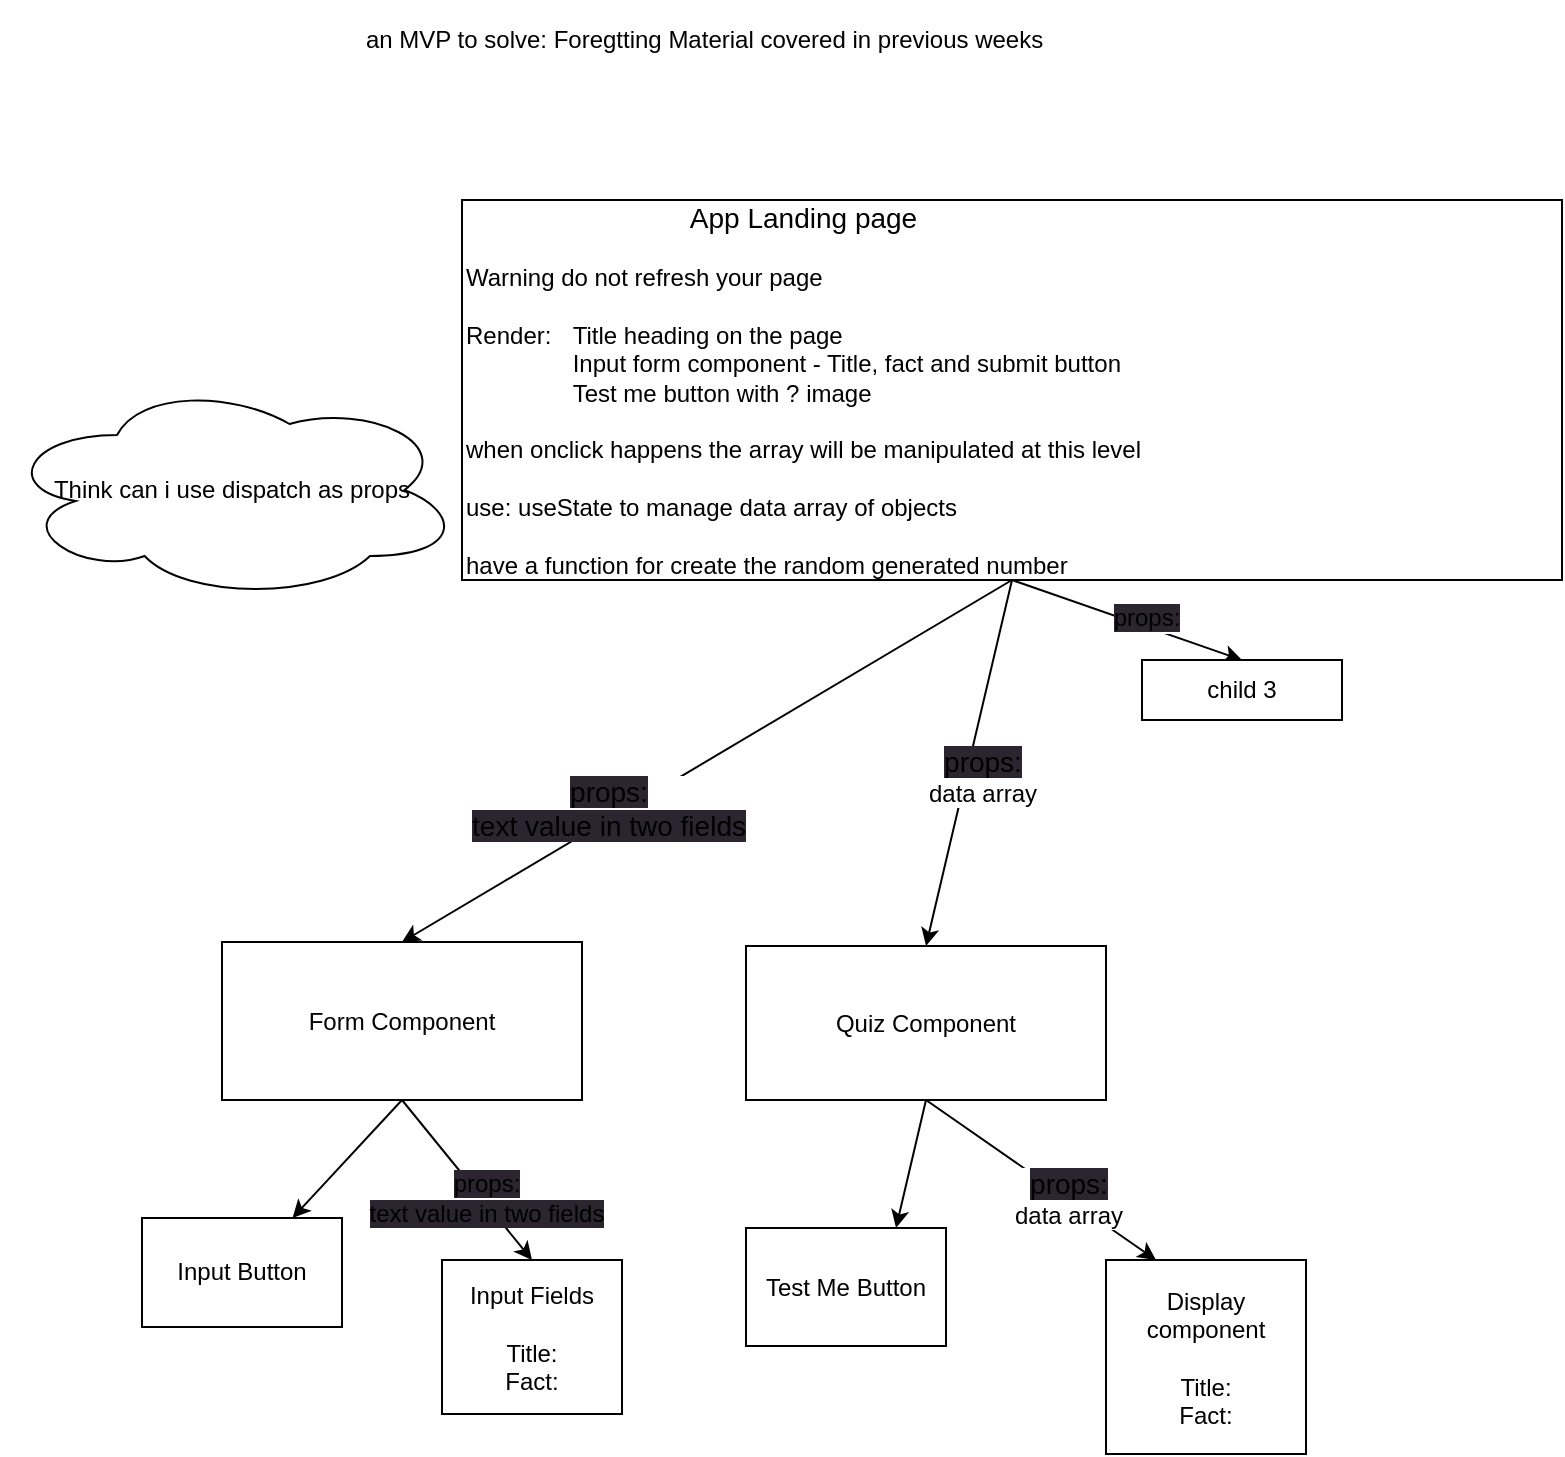 <mxfile>
    <diagram id="B6GfQ6m6ntYKdTCMW93P" name="Page-1">
        <mxGraphModel dx="1916" dy="527" grid="1" gridSize="10" guides="1" tooltips="1" connect="1" arrows="1" fold="1" page="1" pageScale="1" pageWidth="850" pageHeight="1100" math="0" shadow="0">
            <root>
                <mxCell id="0"/>
                <mxCell id="1" parent="0"/>
                <mxCell id="4" value="&lt;div style=&quot;text-align: center;&quot;&gt;&lt;span style=&quot;background-color: initial;&quot;&gt;&lt;font style=&quot;font-size: 14px;&quot;&gt;App Landing page&lt;/font&gt;&lt;/span&gt;&lt;/div&gt;&lt;br&gt;Warning do not refresh your page&lt;br&gt;&lt;br&gt;Render: &lt;span style=&quot;white-space: pre;&quot;&gt;&#9;&lt;/span&gt;Title heading on the page&lt;br&gt;&lt;span style=&quot;&quot;&gt;&#9;&lt;/span&gt;&lt;span style=&quot;&quot;&gt;&#9;&lt;/span&gt;&lt;span style=&quot;white-space: pre;&quot;&gt;&#9;&lt;/span&gt;&lt;span style=&quot;white-space: pre;&quot;&gt;&#9;&lt;/span&gt;Input form component - Title, fact and submit button&lt;br&gt;&lt;span style=&quot;&quot;&gt;&#9;&lt;/span&gt;&lt;span style=&quot;&quot;&gt;&#9;&lt;/span&gt;&lt;span style=&quot;white-space: pre;&quot;&gt;&#9;&lt;/span&gt;&lt;span style=&quot;white-space: pre;&quot;&gt;&#9;&lt;/span&gt;Test me button with ? image&lt;br&gt;&lt;br&gt;when onclick happens the array will be manipulated at this level&lt;br&gt;&lt;br&gt;use: useState to manage data array of objects&lt;br&gt;&lt;br&gt;have a function for create the random generated number" style="rounded=0;whiteSpace=wrap;html=1;align=left;" parent="1" vertex="1">
                    <mxGeometry x="190" y="300" width="550" height="190" as="geometry"/>
                </mxCell>
                <mxCell id="24" style="edgeStyle=none;html=1;exitX=0.5;exitY=1;exitDx=0;exitDy=0;entryX=0.75;entryY=0;entryDx=0;entryDy=0;" edge="1" parent="1" source="5" target="20">
                    <mxGeometry relative="1" as="geometry"/>
                </mxCell>
                <mxCell id="25" style="edgeStyle=none;html=1;exitX=0.5;exitY=1;exitDx=0;exitDy=0;entryX=0.25;entryY=0;entryDx=0;entryDy=0;" edge="1" parent="1" source="5" target="23">
                    <mxGeometry relative="1" as="geometry"/>
                </mxCell>
                <mxCell id="27" value="&lt;span style=&quot;font-size: 14px; text-align: left; background-color: rgb(42, 37, 47);&quot;&gt;props:&lt;br&gt;&lt;/span&gt;data array" style="edgeLabel;html=1;align=center;verticalAlign=middle;resizable=0;points=[];fontSize=12;" vertex="1" connectable="0" parent="25">
                    <mxGeometry x="0.235" relative="1" as="geometry">
                        <mxPoint y="-1" as="offset"/>
                    </mxGeometry>
                </mxCell>
                <mxCell id="5" value="Quiz Component" style="rounded=0;whiteSpace=wrap;html=1;" parent="1" vertex="1">
                    <mxGeometry x="332" y="673" width="180" height="77" as="geometry"/>
                </mxCell>
                <mxCell id="21" style="edgeStyle=none;html=1;exitX=0.5;exitY=1;exitDx=0;exitDy=0;entryX=0.5;entryY=0;entryDx=0;entryDy=0;" edge="1" parent="1" source="6" target="18">
                    <mxGeometry relative="1" as="geometry">
                        <Array as="points"/>
                    </mxGeometry>
                </mxCell>
                <mxCell id="26" value="&lt;font style=&quot;font-size: 12px;&quot;&gt;&lt;span style=&quot;text-align: left; background-color: rgb(42, 37, 47);&quot;&gt;props:&lt;/span&gt;&lt;br style=&quot;text-align: left;&quot;&gt;&lt;span style=&quot;text-align: left; background-color: rgb(42, 37, 47);&quot;&gt;text value in two fields&lt;/span&gt;&lt;/font&gt;" style="edgeLabel;html=1;align=center;verticalAlign=middle;resizable=0;points=[];" vertex="1" connectable="0" parent="21">
                    <mxGeometry x="0.232" y="1" relative="1" as="geometry">
                        <mxPoint x="1" as="offset"/>
                    </mxGeometry>
                </mxCell>
                <mxCell id="22" value="" style="edgeStyle=none;html=1;exitX=0.5;exitY=1;exitDx=0;exitDy=0;" edge="1" parent="1" source="6" target="19">
                    <mxGeometry relative="1" as="geometry"/>
                </mxCell>
                <mxCell id="6" value="Form Component" style="rounded=0;whiteSpace=wrap;html=1;" parent="1" vertex="1">
                    <mxGeometry x="70" y="671" width="180" height="79" as="geometry"/>
                </mxCell>
                <mxCell id="7" style="edgeStyle=none;html=1;exitX=0.5;exitY=1;exitDx=0;exitDy=0;fontSize=14;entryX=0.5;entryY=0;entryDx=0;entryDy=0;" parent="1" source="4" target="6" edge="1">
                    <mxGeometry relative="1" as="geometry">
                        <mxPoint x="350" y="490" as="targetPoint"/>
                        <mxPoint x="455" y="505" as="sourcePoint"/>
                    </mxGeometry>
                </mxCell>
                <mxCell id="8" value="&lt;span style=&quot;font-size: 14px; text-align: left; background-color: rgb(42, 37, 47);&quot;&gt;props:&lt;br&gt;text value in two fields&lt;br&gt;&lt;/span&gt;" style="edgeLabel;html=1;align=center;verticalAlign=middle;resizable=0;points=[];fontSize=12;" parent="7" vertex="1" connectable="0">
                    <mxGeometry x="-0.13" y="-2" relative="1" as="geometry">
                        <mxPoint x="-68" y="37" as="offset"/>
                    </mxGeometry>
                </mxCell>
                <mxCell id="9" style="edgeStyle=none;html=1;exitX=0.5;exitY=1;exitDx=0;exitDy=0;entryX=0.5;entryY=0;entryDx=0;entryDy=0;fontSize=14;" parent="1" source="4" target="5" edge="1">
                    <mxGeometry relative="1" as="geometry">
                        <mxPoint x="455" y="505" as="sourcePoint"/>
                    </mxGeometry>
                </mxCell>
                <mxCell id="10" value="&lt;span style=&quot;font-size: 14px; text-align: left; background-color: rgb(42, 37, 47);&quot;&gt;props:&lt;br&gt;&lt;/span&gt;data array" style="edgeLabel;html=1;align=center;verticalAlign=middle;resizable=0;points=[];fontSize=12;" parent="9" vertex="1" connectable="0">
                    <mxGeometry x="-0.183" y="-1" relative="1" as="geometry">
                        <mxPoint x="3" y="23" as="offset"/>
                    </mxGeometry>
                </mxCell>
                <mxCell id="11" style="edgeStyle=none;html=1;exitX=0.5;exitY=1;exitDx=0;exitDy=0;entryX=0.5;entryY=0;entryDx=0;entryDy=0;fontSize=14;" parent="1" source="4" target="14" edge="1">
                    <mxGeometry relative="1" as="geometry">
                        <mxPoint x="455" y="505" as="sourcePoint"/>
                    </mxGeometry>
                </mxCell>
                <mxCell id="12" value="&lt;span style=&quot;text-align: left; background-color: rgb(42, 37, 47);&quot;&gt;props:&lt;/span&gt;&lt;br style=&quot;text-align: left; background-color: rgb(42, 37, 47);&quot;&gt;" style="edgeLabel;html=1;align=center;verticalAlign=middle;resizable=0;points=[];fontSize=12;" parent="11" vertex="1" connectable="0">
                    <mxGeometry x="0.13" y="4" relative="1" as="geometry">
                        <mxPoint as="offset"/>
                    </mxGeometry>
                </mxCell>
                <mxCell id="14" value="child 3" style="rounded=0;whiteSpace=wrap;html=1;" parent="1" vertex="1">
                    <mxGeometry x="530" y="530" width="100" height="30" as="geometry"/>
                </mxCell>
                <mxCell id="15" value="an MVP to solve: Foregtting Material covered in previous weeks" style="text;html=1;strokeColor=none;fillColor=none;align=left;verticalAlign=middle;whiteSpace=wrap;rounded=0;" parent="1" vertex="1">
                    <mxGeometry x="140" y="200" width="590" height="40" as="geometry"/>
                </mxCell>
                <mxCell id="17" value="Think can i use dispatch as props" style="ellipse;shape=cloud;whiteSpace=wrap;html=1;fontSize=12;" parent="1" vertex="1">
                    <mxGeometry x="-40" y="390" width="230" height="110" as="geometry"/>
                </mxCell>
                <mxCell id="18" value="Input Fields&lt;br&gt;&lt;br&gt;Title:&lt;br&gt;Fact:" style="rounded=0;whiteSpace=wrap;html=1;" vertex="1" parent="1">
                    <mxGeometry x="180" y="830" width="90" height="77" as="geometry"/>
                </mxCell>
                <mxCell id="19" value="Input Button" style="rounded=0;whiteSpace=wrap;html=1;" vertex="1" parent="1">
                    <mxGeometry x="30" y="809" width="100" height="54.5" as="geometry"/>
                </mxCell>
                <mxCell id="20" value="Test Me Button" style="rounded=0;whiteSpace=wrap;html=1;" vertex="1" parent="1">
                    <mxGeometry x="332" y="814" width="100" height="59" as="geometry"/>
                </mxCell>
                <mxCell id="23" value="Display component&lt;br&gt;&lt;br&gt;Title:&lt;br&gt;Fact:&lt;br&gt;" style="rounded=0;whiteSpace=wrap;html=1;" vertex="1" parent="1">
                    <mxGeometry x="512" y="830" width="100" height="97" as="geometry"/>
                </mxCell>
            </root>
        </mxGraphModel>
    </diagram>
</mxfile>